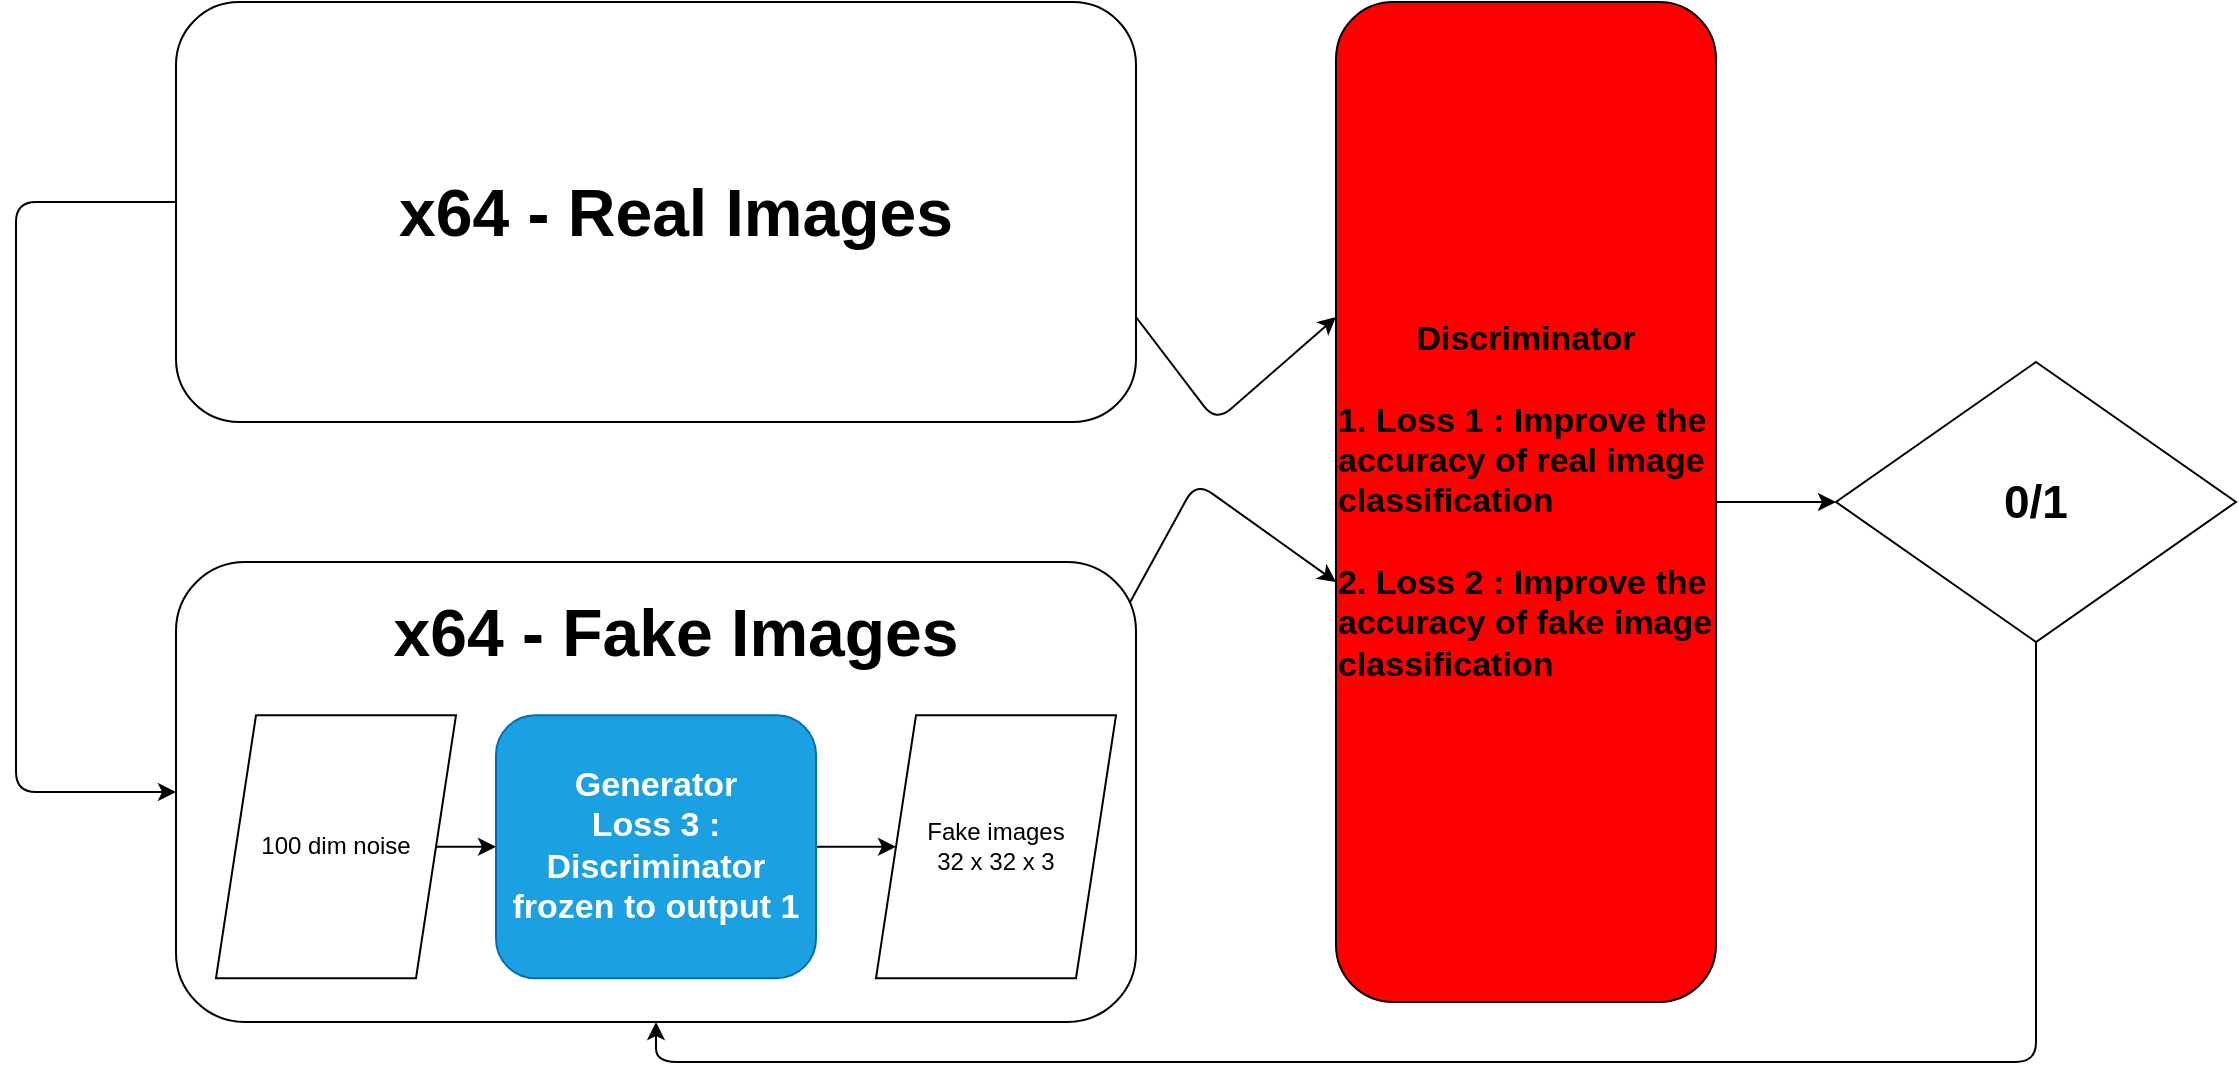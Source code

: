 <mxfile>
    <diagram id="vF8K4zAXYSJgGhdx8cAC" name="Page-1">
        <mxGraphModel dx="1706" dy="1759" grid="1" gridSize="10" guides="1" tooltips="1" connect="1" arrows="1" fold="1" page="1" pageScale="1" pageWidth="850" pageHeight="1100" math="0" shadow="0">
            <root>
                <mxCell id="0"/>
                <mxCell id="1" parent="0"/>
                <mxCell id="2" value="" style="group" parent="1" vertex="1" connectable="0">
                    <mxGeometry x="-20" y="-200" width="1110" height="530" as="geometry"/>
                </mxCell>
                <mxCell id="3" value="" style="edgeStyle=none;html=1;entryX=0;entryY=0.58;entryDx=0;entryDy=0;entryPerimeter=0;" parent="2" source="14" target="5" edge="1">
                    <mxGeometry relative="1" as="geometry">
                        <Array as="points">
                            <mxPoint x="590" y="240"/>
                        </Array>
                    </mxGeometry>
                </mxCell>
                <mxCell id="4" style="edgeStyle=none;html=1;entryX=0;entryY=0.5;entryDx=0;entryDy=0;" parent="2" source="5" target="7" edge="1">
                    <mxGeometry relative="1" as="geometry"/>
                </mxCell>
                <mxCell id="5" value="&lt;font style=&quot;&quot;&gt;&lt;font style=&quot;&quot;&gt;&lt;b style=&quot;background-color: transparent;&quot;&gt;&lt;font style=&quot;font-size: 17px; color: light-dark(rgb(0, 0, 0), rgb(0, 0, 0));&quot;&gt;Discriminator&lt;/font&gt;&lt;/b&gt;&lt;br&gt;&lt;/font&gt;&lt;span style=&quot;font-size: 17px;&quot;&gt;&lt;b style=&quot;&quot;&gt;&lt;br&gt;&lt;div style=&quot;text-align: left;&quot;&gt;&lt;b style=&quot;background-color: transparent; font-size: 12px;&quot;&gt;&lt;font style=&quot;font-size: 17px; color: light-dark(rgb(0, 0, 0), rgb(0, 0, 0));&quot;&gt;1. Loss 1 : Improve the accuracy of real image classification&lt;/font&gt;&lt;/b&gt;&lt;/div&gt;&lt;/b&gt;&lt;/span&gt;&lt;/font&gt;&lt;div style=&quot;text-align: left;&quot;&gt;&lt;span style=&quot;font-size: 17px;&quot;&gt;&lt;b&gt;&lt;font style=&quot;color: light-dark(rgb(0, 0, 0), rgb(0, 0, 0));&quot;&gt;&lt;br&gt;&lt;/font&gt;&lt;/b&gt;&lt;/span&gt;&lt;/div&gt;&lt;b style=&quot;background-color: transparent;&quot;&gt;&lt;div style=&quot;text-align: left;&quot;&gt;&lt;b style=&quot;background-color: transparent;&quot;&gt;&lt;font style=&quot;font-size: 17px; color: light-dark(rgb(0, 0, 0), rgb(0, 0, 0));&quot;&gt;2. Loss 2 : Improve the accuracy of fake image classification&lt;/font&gt;&lt;/b&gt;&lt;/div&gt;&lt;/b&gt;" style="whiteSpace=wrap;html=1;rounded=1;strokeColor=light-dark(#000000,#FF00FF);fillColor=#FF0000;" parent="2" vertex="1">
                    <mxGeometry x="660" width="190" height="500" as="geometry"/>
                </mxCell>
                <mxCell id="6" style="edgeStyle=none;html=1;entryX=0.5;entryY=1;entryDx=0;entryDy=0;" parent="2" source="7" target="9" edge="1">
                    <mxGeometry relative="1" as="geometry">
                        <Array as="points">
                            <mxPoint x="1010" y="530"/>
                            <mxPoint x="320" y="530"/>
                        </Array>
                    </mxGeometry>
                </mxCell>
                <mxCell id="7" value="&lt;font style=&quot;font-size: 23px;&quot;&gt;&lt;b&gt;0/1&lt;/b&gt;&lt;/font&gt;" style="rhombus;whiteSpace=wrap;html=1;" parent="2" vertex="1">
                    <mxGeometry x="910" y="180" width="200" height="140" as="geometry"/>
                </mxCell>
                <mxCell id="8" value="" style="group" parent="2" vertex="1" connectable="0">
                    <mxGeometry x="80" y="280" width="480" height="230" as="geometry"/>
                </mxCell>
                <mxCell id="9" value="" style="rounded=1;whiteSpace=wrap;html=1;" parent="8" vertex="1">
                    <mxGeometry width="480" height="230.0" as="geometry"/>
                </mxCell>
                <mxCell id="10" value="" style="edgeStyle=none;html=1;entryX=0;entryY=0.5;entryDx=0;entryDy=0;" parent="8" source="11" target="14" edge="1">
                    <mxGeometry relative="1" as="geometry">
                        <mxPoint x="380" y="120.476" as="targetPoint"/>
                    </mxGeometry>
                </mxCell>
                <mxCell id="11" value="Generator&lt;div&gt;Loss 3 : Discriminator frozen to output 1&lt;/div&gt;" style="whiteSpace=wrap;html=1;fillColor=#1ba1e2;fontColor=#ffffff;strokeColor=#006EAF;fontStyle=1;fontSize=17;rounded=1" parent="8" vertex="1">
                    <mxGeometry x="160" y="76.667" width="160" height="131.429" as="geometry"/>
                </mxCell>
                <mxCell id="12" style="edgeStyle=none;html=1;entryX=0;entryY=0.5;entryDx=0;entryDy=0;" parent="8" source="13" target="11" edge="1">
                    <mxGeometry relative="1" as="geometry"/>
                </mxCell>
                <mxCell id="13" value="100 dim noise" style="shape=parallelogram;perimeter=parallelogramPerimeter;whiteSpace=wrap;html=1;fixedSize=1;" parent="8" vertex="1">
                    <mxGeometry x="20" y="76.667" width="120" height="131.429" as="geometry"/>
                </mxCell>
                <mxCell id="14" value="Fake images&lt;div&gt;32 x 32 x 3&lt;/div&gt;" style="shape=parallelogram;perimeter=parallelogramPerimeter;whiteSpace=wrap;html=1;fixedSize=1;" parent="8" vertex="1">
                    <mxGeometry x="350" y="76.667" width="120" height="131.429" as="geometry"/>
                </mxCell>
                <mxCell id="15" value="&lt;font style=&quot;font-size: 33px;&quot;&gt;&lt;b&gt;x64 - Fake Images&lt;/b&gt;&lt;/font&gt;" style="text;strokeColor=none;align=center;fillColor=none;html=1;verticalAlign=middle;whiteSpace=wrap;rounded=0;" parent="8" vertex="1">
                    <mxGeometry x="100" y="18.181" width="300" height="32.857" as="geometry"/>
                </mxCell>
                <mxCell id="16" value="" style="group" parent="2" vertex="1" connectable="0">
                    <mxGeometry x="80" width="480" height="210" as="geometry"/>
                </mxCell>
                <mxCell id="17" value="" style="rounded=1;whiteSpace=wrap;html=1;" parent="16" vertex="1">
                    <mxGeometry width="480" height="210" as="geometry"/>
                </mxCell>
                <mxCell id="18" value="&lt;font style=&quot;font-size: 33px;&quot;&gt;&lt;b&gt;x64 - Real Images&lt;/b&gt;&lt;/font&gt;" style="text;strokeColor=none;align=center;fillColor=none;html=1;verticalAlign=middle;whiteSpace=wrap;rounded=0;" parent="16" vertex="1">
                    <mxGeometry x="100" y="90" width="300" height="30" as="geometry"/>
                </mxCell>
                <mxCell id="19" style="edgeStyle=none;html=1;entryX=0;entryY=0.315;entryDx=0;entryDy=0;entryPerimeter=0;exitX=1;exitY=0.75;exitDx=0;exitDy=0;" parent="2" source="17" target="5" edge="1">
                    <mxGeometry relative="1" as="geometry">
                        <Array as="points">
                            <mxPoint x="600" y="210"/>
                        </Array>
                    </mxGeometry>
                </mxCell>
                <mxCell id="20" style="edgeStyle=none;html=1;entryX=0;entryY=0.5;entryDx=0;entryDy=0;" parent="2" target="9" edge="1">
                    <mxGeometry relative="1" as="geometry">
                        <mxPoint x="80" y="100" as="sourcePoint"/>
                        <Array as="points">
                            <mxPoint y="100"/>
                            <mxPoint y="280"/>
                            <mxPoint y="395"/>
                        </Array>
                    </mxGeometry>
                </mxCell>
            </root>
        </mxGraphModel>
    </diagram>
</mxfile>